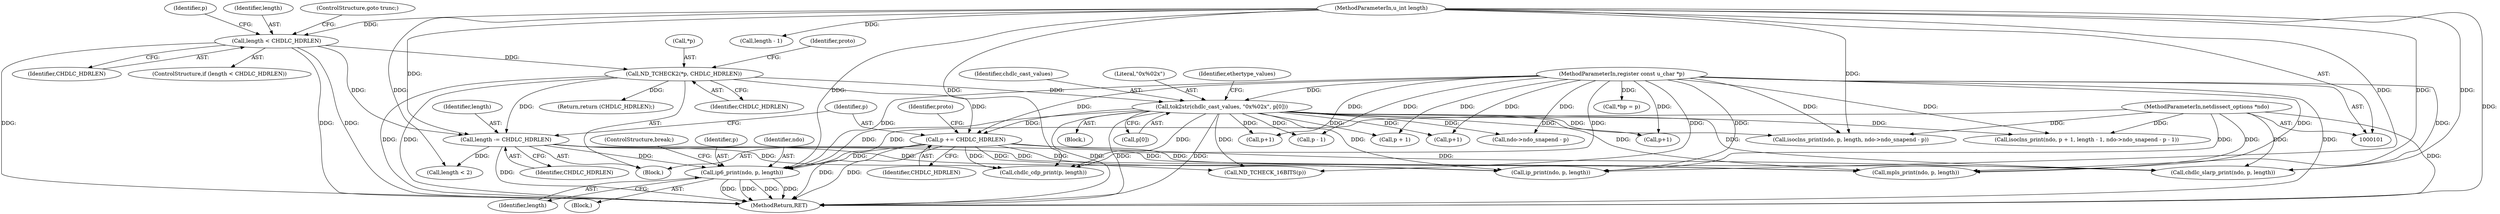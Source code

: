 digraph "0_tcpdump_1dcd10aceabbc03bf571ea32b892c522cbe923de_0@pointer" {
"1000168" [label="(Call,ip6_print(ndo, p, length))"];
"1000102" [label="(MethodParameterIn,netdissect_options *ndo)"];
"1000138" [label="(Call,tok2str(chdlc_cast_values, \"0x%02x\", p[0]))"];
"1000116" [label="(Call,ND_TCHECK2(*p, CHDLC_HDRLEN))"];
"1000112" [label="(Call,length < CHDLC_HDRLEN)"];
"1000104" [label="(MethodParameterIn,u_int length)"];
"1000103" [label="(MethodParameterIn,register const u_char *p)"];
"1000155" [label="(Call,p += CHDLC_HDRLEN)"];
"1000152" [label="(Call,length -= CHDLC_HDRLEN)"];
"1000193" [label="(Call,length < 2)"];
"1000118" [label="(Identifier,p)"];
"1000170" [label="(Identifier,p)"];
"1000139" [label="(Identifier,chdlc_cast_values)"];
"1000232" [label="(Call,p - 1)"];
"1000111" [label="(ControlStructure,if (length < CHDLC_HDRLEN))"];
"1000113" [label="(Identifier,length)"];
"1000119" [label="(Identifier,CHDLC_HDRLEN)"];
"1000114" [label="(Identifier,CHDLC_HDRLEN)"];
"1000169" [label="(Identifier,ndo)"];
"1000216" [label="(Call,p+1)"];
"1000160" [label="(Block,)"];
"1000172" [label="(ControlStructure,break;)"];
"1000162" [label="(Call,ip_print(ndo, p, length))"];
"1000203" [label="(Call,p+1)"];
"1000105" [label="(Block,)"];
"1000159" [label="(Identifier,proto)"];
"1000156" [label="(Identifier,p)"];
"1000103" [label="(MethodParameterIn,register const u_char *p)"];
"1000180" [label="(Call,chdlc_cdp_print(p, length))"];
"1000210" [label="(Call,p+1)"];
"1000171" [label="(Identifier,length)"];
"1000108" [label="(Call,*bp = p)"];
"1000115" [label="(ControlStructure,goto trunc;)"];
"1000157" [label="(Identifier,CHDLC_HDRLEN)"];
"1000155" [label="(Call,p += CHDLC_HDRLEN)"];
"1000104" [label="(MethodParameterIn,u_int length)"];
"1000140" [label="(Literal,\"0x%02x\")"];
"1000102" [label="(MethodParameterIn,netdissect_options *ndo)"];
"1000240" [label="(Call,ndo->ndo_snapend - p)"];
"1000153" [label="(Identifier,length)"];
"1000220" [label="(Call,isoclns_print(ndo, p + 1, length - 1, ndo->ndo_snapend - p - 1))"];
"1000186" [label="(Call,mpls_print(ndo, p, length))"];
"1000117" [label="(Call,*p)"];
"1000141" [label="(Call,p[0])"];
"1000174" [label="(Call,chdlc_slarp_print(ndo, p, length))"];
"1000236" [label="(Call,isoclns_print(ndo, p, length, ndo->ndo_snapend - p))"];
"1000168" [label="(Call,ip6_print(ndo, p, length))"];
"1000222" [label="(Call,p + 1)"];
"1000116" [label="(Call,ND_TCHECK2(*p, CHDLC_HDRLEN))"];
"1000272" [label="(MethodReturn,RET)"];
"1000259" [label="(Return,return (CHDLC_HDRLEN);)"];
"1000152" [label="(Call,length -= CHDLC_HDRLEN)"];
"1000138" [label="(Call,tok2str(chdlc_cast_values, \"0x%02x\", p[0]))"];
"1000225" [label="(Call,length - 1)"];
"1000112" [label="(Call,length < CHDLC_HDRLEN)"];
"1000197" [label="(Call,ND_TCHECK_16BITS(p))"];
"1000137" [label="(Block,)"];
"1000121" [label="(Identifier,proto)"];
"1000146" [label="(Identifier,ethertype_values)"];
"1000154" [label="(Identifier,CHDLC_HDRLEN)"];
"1000168" -> "1000160"  [label="AST: "];
"1000168" -> "1000171"  [label="CFG: "];
"1000169" -> "1000168"  [label="AST: "];
"1000170" -> "1000168"  [label="AST: "];
"1000171" -> "1000168"  [label="AST: "];
"1000172" -> "1000168"  [label="CFG: "];
"1000168" -> "1000272"  [label="DDG: "];
"1000168" -> "1000272"  [label="DDG: "];
"1000168" -> "1000272"  [label="DDG: "];
"1000168" -> "1000272"  [label="DDG: "];
"1000102" -> "1000168"  [label="DDG: "];
"1000138" -> "1000168"  [label="DDG: "];
"1000155" -> "1000168"  [label="DDG: "];
"1000103" -> "1000168"  [label="DDG: "];
"1000152" -> "1000168"  [label="DDG: "];
"1000104" -> "1000168"  [label="DDG: "];
"1000102" -> "1000101"  [label="AST: "];
"1000102" -> "1000272"  [label="DDG: "];
"1000102" -> "1000162"  [label="DDG: "];
"1000102" -> "1000174"  [label="DDG: "];
"1000102" -> "1000186"  [label="DDG: "];
"1000102" -> "1000220"  [label="DDG: "];
"1000102" -> "1000236"  [label="DDG: "];
"1000138" -> "1000137"  [label="AST: "];
"1000138" -> "1000141"  [label="CFG: "];
"1000139" -> "1000138"  [label="AST: "];
"1000140" -> "1000138"  [label="AST: "];
"1000141" -> "1000138"  [label="AST: "];
"1000146" -> "1000138"  [label="CFG: "];
"1000138" -> "1000272"  [label="DDG: "];
"1000138" -> "1000272"  [label="DDG: "];
"1000138" -> "1000272"  [label="DDG: "];
"1000116" -> "1000138"  [label="DDG: "];
"1000103" -> "1000138"  [label="DDG: "];
"1000138" -> "1000155"  [label="DDG: "];
"1000138" -> "1000162"  [label="DDG: "];
"1000138" -> "1000174"  [label="DDG: "];
"1000138" -> "1000180"  [label="DDG: "];
"1000138" -> "1000186"  [label="DDG: "];
"1000138" -> "1000197"  [label="DDG: "];
"1000138" -> "1000203"  [label="DDG: "];
"1000138" -> "1000210"  [label="DDG: "];
"1000138" -> "1000216"  [label="DDG: "];
"1000138" -> "1000220"  [label="DDG: "];
"1000138" -> "1000222"  [label="DDG: "];
"1000138" -> "1000232"  [label="DDG: "];
"1000138" -> "1000236"  [label="DDG: "];
"1000138" -> "1000240"  [label="DDG: "];
"1000116" -> "1000105"  [label="AST: "];
"1000116" -> "1000119"  [label="CFG: "];
"1000117" -> "1000116"  [label="AST: "];
"1000119" -> "1000116"  [label="AST: "];
"1000121" -> "1000116"  [label="CFG: "];
"1000116" -> "1000272"  [label="DDG: "];
"1000116" -> "1000272"  [label="DDG: "];
"1000112" -> "1000116"  [label="DDG: "];
"1000116" -> "1000152"  [label="DDG: "];
"1000116" -> "1000155"  [label="DDG: "];
"1000116" -> "1000259"  [label="DDG: "];
"1000112" -> "1000111"  [label="AST: "];
"1000112" -> "1000114"  [label="CFG: "];
"1000113" -> "1000112"  [label="AST: "];
"1000114" -> "1000112"  [label="AST: "];
"1000115" -> "1000112"  [label="CFG: "];
"1000118" -> "1000112"  [label="CFG: "];
"1000112" -> "1000272"  [label="DDG: "];
"1000112" -> "1000272"  [label="DDG: "];
"1000112" -> "1000272"  [label="DDG: "];
"1000104" -> "1000112"  [label="DDG: "];
"1000112" -> "1000152"  [label="DDG: "];
"1000104" -> "1000101"  [label="AST: "];
"1000104" -> "1000272"  [label="DDG: "];
"1000104" -> "1000152"  [label="DDG: "];
"1000104" -> "1000162"  [label="DDG: "];
"1000104" -> "1000174"  [label="DDG: "];
"1000104" -> "1000180"  [label="DDG: "];
"1000104" -> "1000186"  [label="DDG: "];
"1000104" -> "1000193"  [label="DDG: "];
"1000104" -> "1000225"  [label="DDG: "];
"1000104" -> "1000236"  [label="DDG: "];
"1000103" -> "1000101"  [label="AST: "];
"1000103" -> "1000272"  [label="DDG: "];
"1000103" -> "1000108"  [label="DDG: "];
"1000103" -> "1000155"  [label="DDG: "];
"1000103" -> "1000162"  [label="DDG: "];
"1000103" -> "1000174"  [label="DDG: "];
"1000103" -> "1000180"  [label="DDG: "];
"1000103" -> "1000186"  [label="DDG: "];
"1000103" -> "1000197"  [label="DDG: "];
"1000103" -> "1000203"  [label="DDG: "];
"1000103" -> "1000210"  [label="DDG: "];
"1000103" -> "1000216"  [label="DDG: "];
"1000103" -> "1000220"  [label="DDG: "];
"1000103" -> "1000222"  [label="DDG: "];
"1000103" -> "1000232"  [label="DDG: "];
"1000103" -> "1000236"  [label="DDG: "];
"1000103" -> "1000240"  [label="DDG: "];
"1000155" -> "1000105"  [label="AST: "];
"1000155" -> "1000157"  [label="CFG: "];
"1000156" -> "1000155"  [label="AST: "];
"1000157" -> "1000155"  [label="AST: "];
"1000159" -> "1000155"  [label="CFG: "];
"1000155" -> "1000272"  [label="DDG: "];
"1000155" -> "1000272"  [label="DDG: "];
"1000155" -> "1000162"  [label="DDG: "];
"1000155" -> "1000174"  [label="DDG: "];
"1000155" -> "1000180"  [label="DDG: "];
"1000155" -> "1000186"  [label="DDG: "];
"1000155" -> "1000197"  [label="DDG: "];
"1000152" -> "1000105"  [label="AST: "];
"1000152" -> "1000154"  [label="CFG: "];
"1000153" -> "1000152"  [label="AST: "];
"1000154" -> "1000152"  [label="AST: "];
"1000156" -> "1000152"  [label="CFG: "];
"1000152" -> "1000272"  [label="DDG: "];
"1000152" -> "1000162"  [label="DDG: "];
"1000152" -> "1000174"  [label="DDG: "];
"1000152" -> "1000180"  [label="DDG: "];
"1000152" -> "1000186"  [label="DDG: "];
"1000152" -> "1000193"  [label="DDG: "];
}

